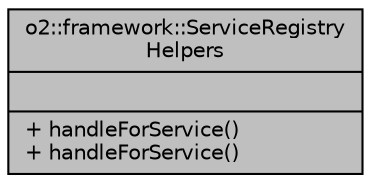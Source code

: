 digraph "o2::framework::ServiceRegistryHelpers"
{
 // INTERACTIVE_SVG=YES
  bgcolor="transparent";
  edge [fontname="Helvetica",fontsize="10",labelfontname="Helvetica",labelfontsize="10"];
  node [fontname="Helvetica",fontsize="10",shape=record];
  Node1 [label="{o2::framework::ServiceRegistry\lHelpers\n||+ handleForService()\l+ handleForService()\l}",height=0.2,width=0.4,color="black", fillcolor="grey75", style="filled", fontcolor="black"];
}
